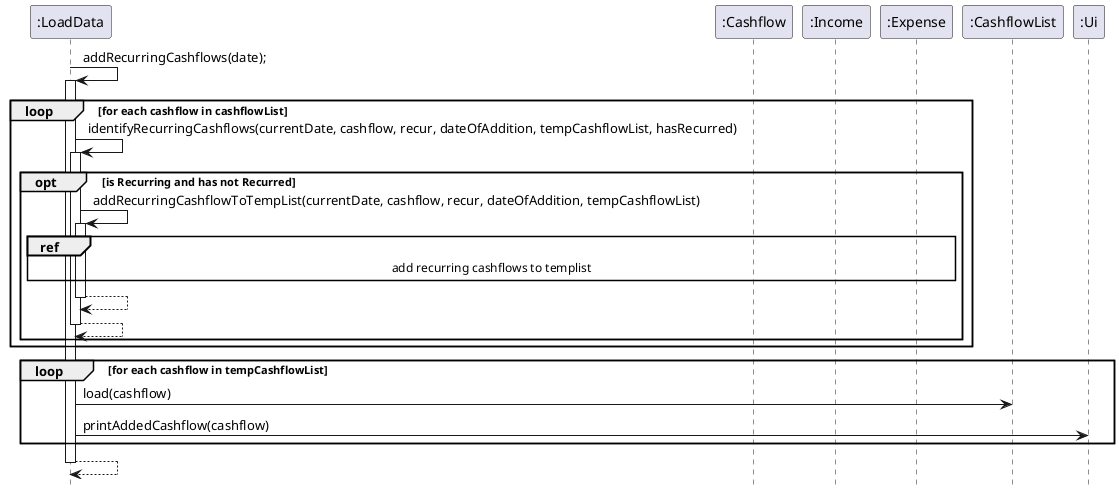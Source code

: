 @startuml

participant ":LoadData" as LoadData
participant ":Cashflow" as Cashflow
participant ":Income" as Income
participant ":Expense" as Expense
participant ":CashflowList" as CashflowList
participant ":Ui" as Ui

LoadData -> LoadData: addRecurringCashflows(date);
activate LoadData
loop for each cashflow in cashflowList
    LoadData -> LoadData: identifyRecurringCashflows(currentDate, cashflow, recur, dateOfAddition, tempCashflowList, hasRecurred)
    activate LoadData
opt is Recurring and has not Recurred
    LoadData -> LoadData: addRecurringCashflowToTempList(currentDate, cashflow, recur, dateOfAddition, tempCashflowList)
    activate LoadData
ref over LoadData, Expense: add recurring cashflows to templist
return

return
end

end
loop for each cashflow in tempCashflowList
    LoadData -> CashflowList: load(cashflow)
    LoadData -> Ui: printAddedCashflow(cashflow)
end
return
hide footbox
@enduml